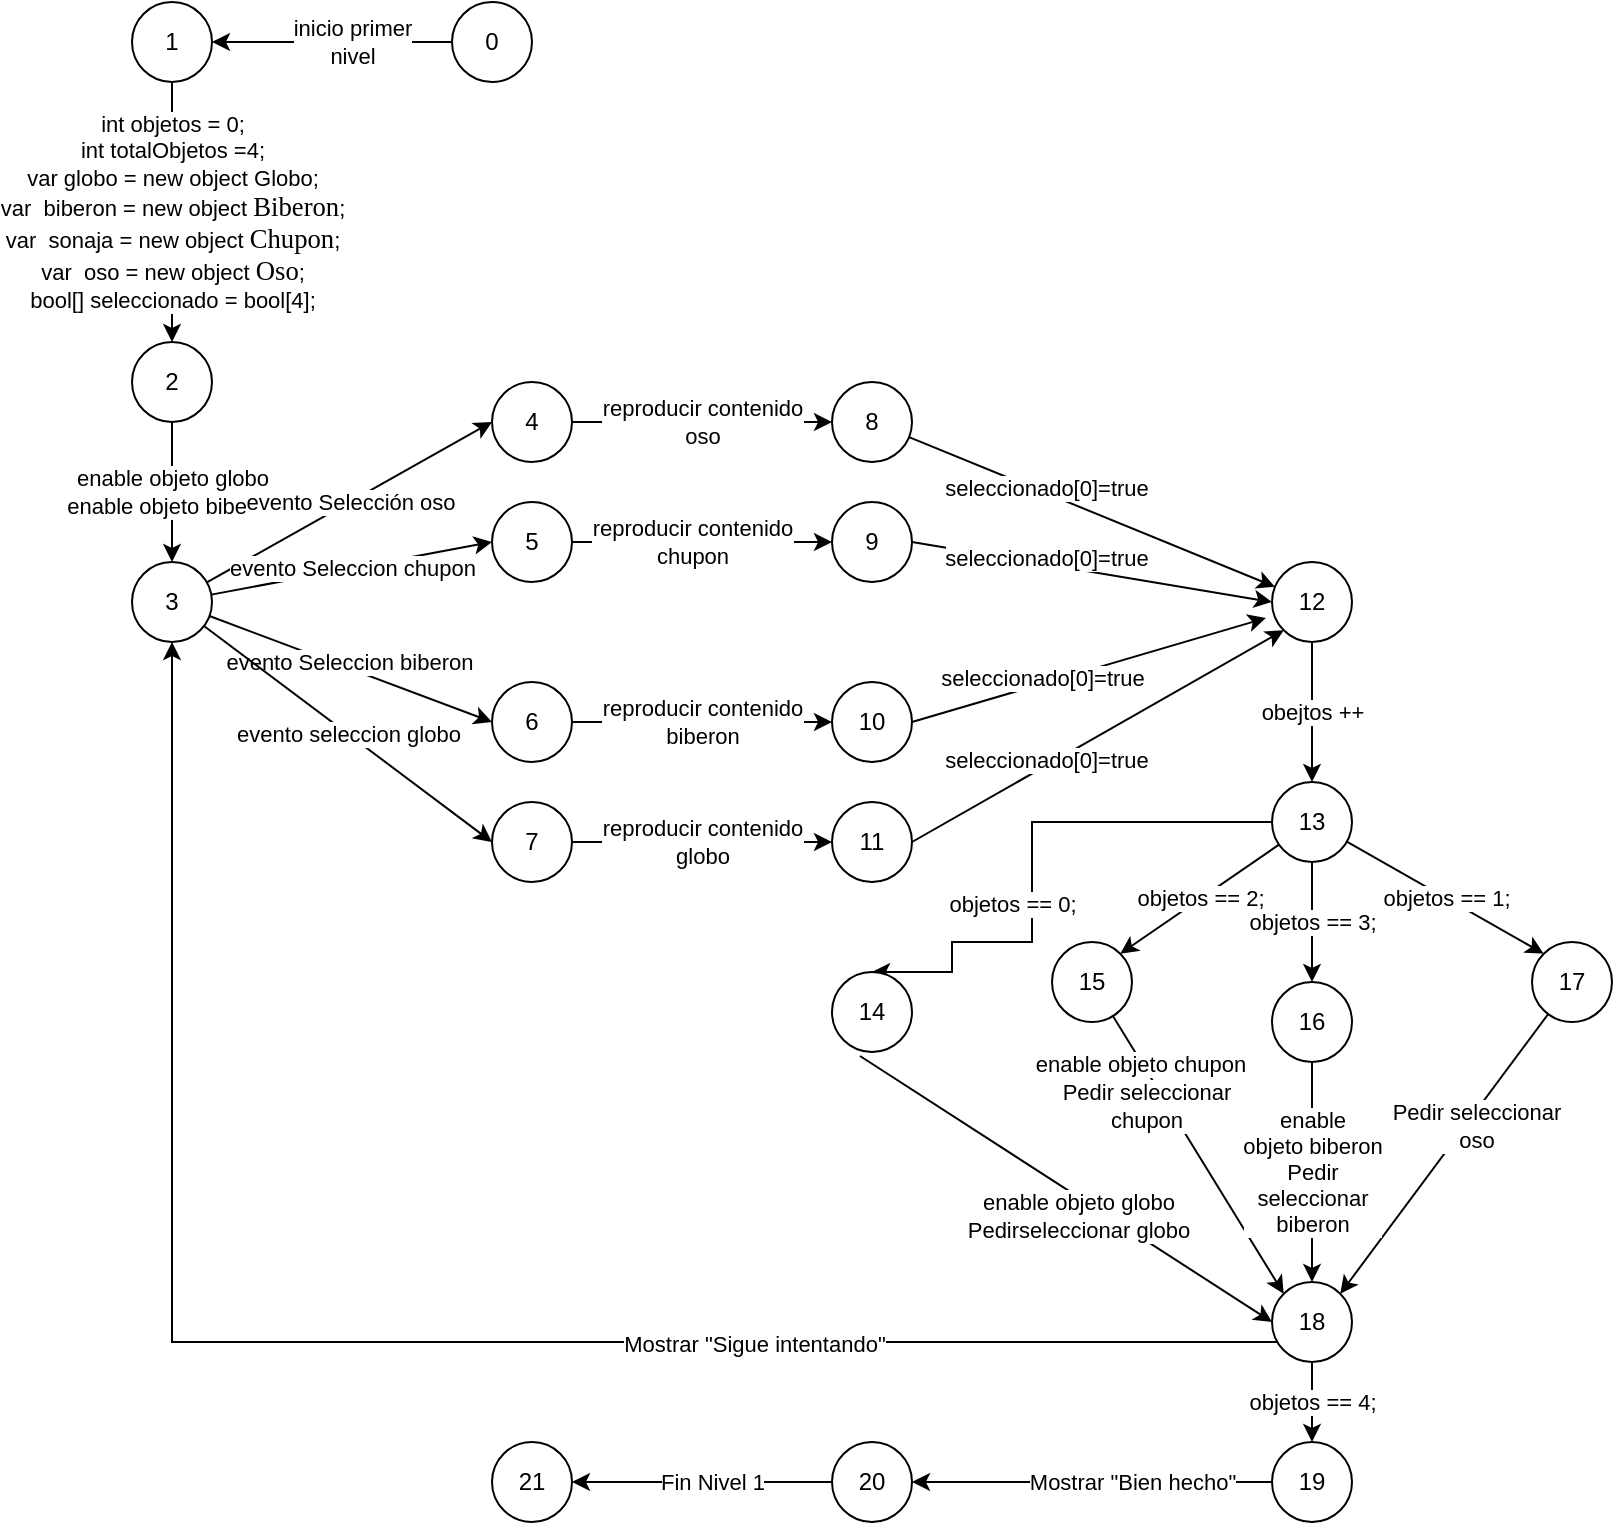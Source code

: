 <mxfile>
    <diagram id="K7zrEvCK596EJoeQmPqT" name="Page-1">
        <mxGraphModel dx="1060" dy="516" grid="1" gridSize="10" guides="1" tooltips="1" connect="1" arrows="1" fold="1" page="1" pageScale="1" pageWidth="827" pageHeight="1169" math="0" shadow="0">
            <root>
                <mxCell id="0"/>
                <mxCell id="1" parent="0"/>
                <mxCell id="5NDpW_lBINnjD9rPaOJI-3" value="int objetos = 0;&lt;br&gt;int totalObjetos =4;&lt;br&gt;var globo = new object Globo;&lt;br&gt;var&amp;nbsp; biberon = new object&amp;nbsp;&lt;span id=&quot;docs-internal-guid-bed3e04a-7fff-10f9-2f48-ff0e256e0e4b&quot;&gt;&lt;span style=&quot;font-size: 10pt ; font-family: &amp;#34;times&amp;#34; , serif ; background-color: transparent ; vertical-align: baseline&quot;&gt;Biberon&lt;/span&gt;&lt;/span&gt;;&lt;br&gt;var&amp;nbsp; sonaja = new object &lt;font face=&quot;times, serif&quot;&gt;&lt;span style=&quot;font-size: 13.333px&quot;&gt;Chupon&lt;/span&gt;&lt;/font&gt;;&lt;br&gt;var&amp;nbsp; oso = new object&amp;nbsp;&lt;span id=&quot;docs-internal-guid-bed3e04a-7fff-10f9-2f48-ff0e256e0e4b&quot;&gt;&lt;span style=&quot;font-size: 10pt ; font-family: &amp;#34;times&amp;#34; , serif ; background-color: transparent ; vertical-align: baseline&quot;&gt;Oso&lt;/span&gt;&lt;/span&gt;;&lt;br&gt;bool[] seleccionado = bool[4];" style="edgeStyle=orthogonalEdgeStyle;rounded=0;orthogonalLoop=1;jettySize=auto;html=1;entryX=0.5;entryY=0;entryDx=0;entryDy=0;" parent="1" source="5NDpW_lBINnjD9rPaOJI-1" target="5NDpW_lBINnjD9rPaOJI-2" edge="1">
                    <mxGeometry relative="1" as="geometry"/>
                </mxCell>
                <mxCell id="5NDpW_lBINnjD9rPaOJI-1" value="1" style="ellipse;whiteSpace=wrap;html=1;aspect=fixed;" parent="1" vertex="1">
                    <mxGeometry x="100" y="100" width="40" height="40" as="geometry"/>
                </mxCell>
                <mxCell id="5NDpW_lBINnjD9rPaOJI-36" value="enable objeto globo&lt;br&gt;enable objeto biberon" style="edgeStyle=orthogonalEdgeStyle;rounded=0;orthogonalLoop=1;jettySize=auto;html=1;" parent="1" source="5NDpW_lBINnjD9rPaOJI-2" target="5NDpW_lBINnjD9rPaOJI-4" edge="1">
                    <mxGeometry relative="1" as="geometry"/>
                </mxCell>
                <mxCell id="5NDpW_lBINnjD9rPaOJI-2" value="2" style="ellipse;whiteSpace=wrap;html=1;aspect=fixed;" parent="1" vertex="1">
                    <mxGeometry x="100" y="270" width="40" height="40" as="geometry"/>
                </mxCell>
                <mxCell id="5NDpW_lBINnjD9rPaOJI-38" value="evento Selección oso" style="rounded=0;orthogonalLoop=1;jettySize=auto;html=1;entryX=0;entryY=0.5;entryDx=0;entryDy=0;" parent="1" edge="1">
                    <mxGeometry relative="1" as="geometry">
                        <mxPoint x="137.432" y="390.195" as="sourcePoint"/>
                        <mxPoint x="280" y="310" as="targetPoint"/>
                    </mxGeometry>
                </mxCell>
                <mxCell id="5NDpW_lBINnjD9rPaOJI-39" value="evento Seleccion chupon" style="rounded=0;orthogonalLoop=1;jettySize=auto;html=1;entryX=0;entryY=0.5;entryDx=0;entryDy=0;" parent="1" source="5NDpW_lBINnjD9rPaOJI-4" target="5NDpW_lBINnjD9rPaOJI-26" edge="1">
                    <mxGeometry relative="1" as="geometry"/>
                </mxCell>
                <mxCell id="5NDpW_lBINnjD9rPaOJI-40" value="evento Seleccion biberon&amp;nbsp;" style="rounded=0;orthogonalLoop=1;jettySize=auto;html=1;entryX=0;entryY=0.5;entryDx=0;entryDy=0;" parent="1" source="5NDpW_lBINnjD9rPaOJI-4" target="5NDpW_lBINnjD9rPaOJI-13" edge="1">
                    <mxGeometry x="-0.008" y="4" relative="1" as="geometry">
                        <mxPoint as="offset"/>
                    </mxGeometry>
                </mxCell>
                <mxCell id="5NDpW_lBINnjD9rPaOJI-41" value="evento seleccion globo" style="rounded=0;orthogonalLoop=1;jettySize=auto;html=1;entryX=0;entryY=0.5;entryDx=0;entryDy=0;" parent="1" source="5NDpW_lBINnjD9rPaOJI-4" target="5NDpW_lBINnjD9rPaOJI-16" edge="1">
                    <mxGeometry relative="1" as="geometry"/>
                </mxCell>
                <mxCell id="5NDpW_lBINnjD9rPaOJI-4" value="3" style="ellipse;whiteSpace=wrap;html=1;aspect=fixed;" parent="1" vertex="1">
                    <mxGeometry x="100" y="380" width="40" height="40" as="geometry"/>
                </mxCell>
                <mxCell id="5NDpW_lBINnjD9rPaOJI-42" value="reproducir contenido&lt;br&gt;oso" style="edgeStyle=none;rounded=0;orthogonalLoop=1;jettySize=auto;html=1;entryX=0;entryY=0.5;entryDx=0;entryDy=0;" parent="1" source="5NDpW_lBINnjD9rPaOJI-8" target="5NDpW_lBINnjD9rPaOJI-25" edge="1">
                    <mxGeometry relative="1" as="geometry"/>
                </mxCell>
                <mxCell id="5NDpW_lBINnjD9rPaOJI-8" value="4" style="ellipse;whiteSpace=wrap;html=1;aspect=fixed;" parent="1" vertex="1">
                    <mxGeometry x="280" y="290" width="40" height="40" as="geometry"/>
                </mxCell>
                <mxCell id="5NDpW_lBINnjD9rPaOJI-44" value="reproducir contenido&lt;br&gt;biberon" style="edgeStyle=none;rounded=0;orthogonalLoop=1;jettySize=auto;html=1;entryX=0;entryY=0.5;entryDx=0;entryDy=0;" parent="1" source="5NDpW_lBINnjD9rPaOJI-13" target="5NDpW_lBINnjD9rPaOJI-19" edge="1">
                    <mxGeometry relative="1" as="geometry"/>
                </mxCell>
                <mxCell id="5NDpW_lBINnjD9rPaOJI-13" value="6" style="ellipse;whiteSpace=wrap;html=1;aspect=fixed;" parent="1" vertex="1">
                    <mxGeometry x="280" y="440" width="40" height="40" as="geometry"/>
                </mxCell>
                <mxCell id="5NDpW_lBINnjD9rPaOJI-14" value="9" style="ellipse;whiteSpace=wrap;html=1;aspect=fixed;" parent="1" vertex="1">
                    <mxGeometry x="450" y="350" width="40" height="40" as="geometry"/>
                </mxCell>
                <mxCell id="5NDpW_lBINnjD9rPaOJI-45" value="reproducir contenido &lt;br&gt;globo" style="edgeStyle=none;rounded=0;orthogonalLoop=1;jettySize=auto;html=1;entryX=0;entryY=0.5;entryDx=0;entryDy=0;" parent="1" source="5NDpW_lBINnjD9rPaOJI-16" target="5NDpW_lBINnjD9rPaOJI-23" edge="1">
                    <mxGeometry relative="1" as="geometry"/>
                </mxCell>
                <mxCell id="5NDpW_lBINnjD9rPaOJI-16" value="7" style="ellipse;whiteSpace=wrap;html=1;aspect=fixed;" parent="1" vertex="1">
                    <mxGeometry x="280" y="500" width="40" height="40" as="geometry"/>
                </mxCell>
                <mxCell id="5NDpW_lBINnjD9rPaOJI-56" style="edgeStyle=none;rounded=0;orthogonalLoop=1;jettySize=auto;html=1;entryX=1;entryY=0;entryDx=0;entryDy=0;" parent="1" source="5NDpW_lBINnjD9rPaOJI-17" target="5NDpW_lBINnjD9rPaOJI-24" edge="1">
                    <mxGeometry relative="1" as="geometry"/>
                </mxCell>
                <mxCell id="iPIs3-i2ElNaRHTesmu4-25" value="Pedir seleccionar&lt;br&gt;oso" style="edgeLabel;html=1;align=center;verticalAlign=middle;resizable=0;points=[];" parent="5NDpW_lBINnjD9rPaOJI-56" vertex="1" connectable="0">
                    <mxGeometry x="-0.235" y="4" relative="1" as="geometry">
                        <mxPoint as="offset"/>
                    </mxGeometry>
                </mxCell>
                <mxCell id="5NDpW_lBINnjD9rPaOJI-57" value="Pedir seleccionar&lt;br&gt;chupon" style="edgeStyle=none;rounded=0;orthogonalLoop=1;jettySize=auto;html=1;entryX=0;entryY=0;entryDx=0;entryDy=0;" parent="1" source="5NDpW_lBINnjD9rPaOJI-18" target="5NDpW_lBINnjD9rPaOJI-24" edge="1">
                    <mxGeometry x="-0.422" y="-9" relative="1" as="geometry">
                        <mxPoint as="offset"/>
                    </mxGeometry>
                </mxCell>
                <mxCell id="iPIs3-i2ElNaRHTesmu4-26" value="enable objeto chupon" style="edgeLabel;html=1;align=center;verticalAlign=middle;resizable=0;points=[];" parent="5NDpW_lBINnjD9rPaOJI-57" vertex="1" connectable="0">
                    <mxGeometry x="-0.663" y="-1" relative="1" as="geometry">
                        <mxPoint as="offset"/>
                    </mxGeometry>
                </mxCell>
                <mxCell id="5NDpW_lBINnjD9rPaOJI-18" value="15" style="ellipse;whiteSpace=wrap;html=1;aspect=fixed;" parent="1" vertex="1">
                    <mxGeometry x="560" y="570" width="40" height="40" as="geometry"/>
                </mxCell>
                <mxCell id="5NDpW_lBINnjD9rPaOJI-19" value="10" style="ellipse;whiteSpace=wrap;html=1;aspect=fixed;" parent="1" vertex="1">
                    <mxGeometry x="450" y="440" width="40" height="40" as="geometry"/>
                </mxCell>
                <mxCell id="iPIs3-i2ElNaRHTesmu4-16" value="enable &lt;br&gt;objeto biberon&lt;br&gt;Pedir &lt;br&gt;seleccionar &lt;br&gt;biberon" style="edgeStyle=none;rounded=0;orthogonalLoop=1;jettySize=auto;html=1;" parent="1" source="5NDpW_lBINnjD9rPaOJI-20" target="5NDpW_lBINnjD9rPaOJI-24" edge="1">
                    <mxGeometry relative="1" as="geometry"/>
                </mxCell>
                <mxCell id="5NDpW_lBINnjD9rPaOJI-20" value="16" style="ellipse;whiteSpace=wrap;html=1;aspect=fixed;" parent="1" vertex="1">
                    <mxGeometry x="670" y="590" width="40" height="40" as="geometry"/>
                </mxCell>
                <mxCell id="5NDpW_lBINnjD9rPaOJI-51" value="objetos == 1;" style="rounded=0;orthogonalLoop=1;jettySize=auto;html=1;entryX=0;entryY=0;entryDx=0;entryDy=0;" parent="1" source="5NDpW_lBINnjD9rPaOJI-21" target="5NDpW_lBINnjD9rPaOJI-17" edge="1">
                    <mxGeometry relative="1" as="geometry"/>
                </mxCell>
                <mxCell id="5NDpW_lBINnjD9rPaOJI-53" value="objetos == 2;" style="edgeStyle=none;rounded=0;orthogonalLoop=1;jettySize=auto;html=1;entryX=1;entryY=0;entryDx=0;entryDy=0;" parent="1" source="5NDpW_lBINnjD9rPaOJI-21" target="5NDpW_lBINnjD9rPaOJI-18" edge="1">
                    <mxGeometry relative="1" as="geometry"/>
                </mxCell>
                <mxCell id="5NDpW_lBINnjD9rPaOJI-54" value="objetos == 3;" style="edgeStyle=none;rounded=0;orthogonalLoop=1;jettySize=auto;html=1;entryX=0.5;entryY=0;entryDx=0;entryDy=0;" parent="1" source="5NDpW_lBINnjD9rPaOJI-21" target="5NDpW_lBINnjD9rPaOJI-20" edge="1">
                    <mxGeometry relative="1" as="geometry"/>
                </mxCell>
                <mxCell id="5NDpW_lBINnjD9rPaOJI-61" value="objetos == 0;" style="edgeStyle=orthogonalEdgeStyle;rounded=0;orthogonalLoop=1;jettySize=auto;html=1;entryX=0.5;entryY=0;entryDx=0;entryDy=0;" parent="1" source="5NDpW_lBINnjD9rPaOJI-21" target="iPIs3-i2ElNaRHTesmu4-19" edge="1">
                    <mxGeometry x="0.167" y="-10" relative="1" as="geometry">
                        <Array as="points">
                            <mxPoint x="550" y="510"/>
                            <mxPoint x="550" y="570"/>
                            <mxPoint x="510" y="570"/>
                        </Array>
                        <mxPoint x="540" y="580" as="targetPoint"/>
                        <mxPoint as="offset"/>
                    </mxGeometry>
                </mxCell>
                <mxCell id="5NDpW_lBINnjD9rPaOJI-21" value="13" style="ellipse;whiteSpace=wrap;html=1;aspect=fixed;" parent="1" vertex="1">
                    <mxGeometry x="670" y="490" width="40" height="40" as="geometry"/>
                </mxCell>
                <mxCell id="5NDpW_lBINnjD9rPaOJI-23" value="11" style="ellipse;whiteSpace=wrap;html=1;aspect=fixed;" parent="1" vertex="1">
                    <mxGeometry x="450" y="500" width="40" height="40" as="geometry"/>
                </mxCell>
                <mxCell id="5NDpW_lBINnjD9rPaOJI-65" value="objetos == 4;" style="edgeStyle=orthogonalEdgeStyle;rounded=0;orthogonalLoop=1;jettySize=auto;html=1;entryX=0.5;entryY=0;entryDx=0;entryDy=0;" parent="1" source="5NDpW_lBINnjD9rPaOJI-24" target="5NDpW_lBINnjD9rPaOJI-66" edge="1">
                    <mxGeometry relative="1" as="geometry">
                        <mxPoint x="510" y="810" as="targetPoint"/>
                        <Array as="points"/>
                    </mxGeometry>
                </mxCell>
                <mxCell id="iPIs3-i2ElNaRHTesmu4-17" style="edgeStyle=orthogonalEdgeStyle;rounded=0;orthogonalLoop=1;jettySize=auto;html=1;entryX=0.5;entryY=1;entryDx=0;entryDy=0;" parent="1" source="5NDpW_lBINnjD9rPaOJI-24" target="5NDpW_lBINnjD9rPaOJI-4" edge="1">
                    <mxGeometry relative="1" as="geometry">
                        <Array as="points">
                            <mxPoint x="120" y="770"/>
                        </Array>
                    </mxGeometry>
                </mxCell>
                <mxCell id="5" value="&lt;font style=&quot;font-size: 11px&quot;&gt;Mostrar &quot;Sigue intentando&quot;&lt;/font&gt;" style="edgeLabel;html=1;align=center;verticalAlign=middle;resizable=0;points=[];" vertex="1" connectable="0" parent="iPIs3-i2ElNaRHTesmu4-17">
                    <mxGeometry x="-0.42" y="1" relative="1" as="geometry">
                        <mxPoint as="offset"/>
                    </mxGeometry>
                </mxCell>
                <mxCell id="5NDpW_lBINnjD9rPaOJI-24" value="18" style="ellipse;whiteSpace=wrap;html=1;aspect=fixed;" parent="1" vertex="1">
                    <mxGeometry x="670" y="740" width="40" height="40" as="geometry"/>
                </mxCell>
                <mxCell id="iPIs3-i2ElNaRHTesmu4-5" style="edgeStyle=none;rounded=0;orthogonalLoop=1;jettySize=auto;html=1;" parent="1" source="5NDpW_lBINnjD9rPaOJI-25" target="iPIs3-i2ElNaRHTesmu4-3" edge="1">
                    <mxGeometry relative="1" as="geometry"/>
                </mxCell>
                <mxCell id="iPIs3-i2ElNaRHTesmu4-6" value="seleccionado[0]=true" style="edgeLabel;html=1;align=center;verticalAlign=middle;resizable=0;points=[];" parent="iPIs3-i2ElNaRHTesmu4-5" vertex="1" connectable="0">
                    <mxGeometry x="-0.263" y="3" relative="1" as="geometry">
                        <mxPoint as="offset"/>
                    </mxGeometry>
                </mxCell>
                <mxCell id="5NDpW_lBINnjD9rPaOJI-25" value="8" style="ellipse;whiteSpace=wrap;html=1;aspect=fixed;" parent="1" vertex="1">
                    <mxGeometry x="450" y="290" width="40" height="40" as="geometry"/>
                </mxCell>
                <mxCell id="5NDpW_lBINnjD9rPaOJI-43" style="edgeStyle=none;rounded=0;orthogonalLoop=1;jettySize=auto;html=1;entryX=0;entryY=0.5;entryDx=0;entryDy=0;" parent="1" source="5NDpW_lBINnjD9rPaOJI-26" target="5NDpW_lBINnjD9rPaOJI-14" edge="1">
                    <mxGeometry relative="1" as="geometry"/>
                </mxCell>
                <mxCell id="iPIs3-i2ElNaRHTesmu4-1" value="reproducir contenido&lt;br&gt;chupon" style="edgeLabel;html=1;align=center;verticalAlign=middle;resizable=0;points=[];" parent="5NDpW_lBINnjD9rPaOJI-43" vertex="1" connectable="0">
                    <mxGeometry x="-0.292" y="1" relative="1" as="geometry">
                        <mxPoint x="14" y="1" as="offset"/>
                    </mxGeometry>
                </mxCell>
                <mxCell id="5NDpW_lBINnjD9rPaOJI-26" value="5" style="ellipse;whiteSpace=wrap;html=1;aspect=fixed;" parent="1" vertex="1">
                    <mxGeometry x="280" y="350" width="40" height="40" as="geometry"/>
                </mxCell>
                <mxCell id="5NDpW_lBINnjD9rPaOJI-33" value="" style="edgeStyle=orthogonalEdgeStyle;rounded=0;orthogonalLoop=1;jettySize=auto;html=1;entryX=1;entryY=0.5;entryDx=0;entryDy=0;" parent="1" source="5NDpW_lBINnjD9rPaOJI-32" target="5NDpW_lBINnjD9rPaOJI-1" edge="1">
                    <mxGeometry relative="1" as="geometry">
                        <mxPoint x="190" y="90" as="targetPoint"/>
                        <Array as="points">
                            <mxPoint x="210" y="120"/>
                            <mxPoint x="210" y="120"/>
                        </Array>
                    </mxGeometry>
                </mxCell>
                <mxCell id="iPIs3-i2ElNaRHTesmu4-34" value="inicio primer&lt;br&gt;nivel" style="edgeLabel;html=1;align=center;verticalAlign=middle;resizable=0;points=[];" parent="5NDpW_lBINnjD9rPaOJI-33" vertex="1" connectable="0">
                    <mxGeometry x="-0.267" y="-1" relative="1" as="geometry">
                        <mxPoint x="-6" y="1" as="offset"/>
                    </mxGeometry>
                </mxCell>
                <mxCell id="5NDpW_lBINnjD9rPaOJI-32" value="0" style="ellipse;whiteSpace=wrap;html=1;aspect=fixed;" parent="1" vertex="1">
                    <mxGeometry x="260" y="100" width="40" height="40" as="geometry"/>
                </mxCell>
                <mxCell id="5NDpW_lBINnjD9rPaOJI-37" style="edgeStyle=orthogonalEdgeStyle;rounded=0;orthogonalLoop=1;jettySize=auto;html=1;exitX=0.5;exitY=1;exitDx=0;exitDy=0;" parent="1" source="5NDpW_lBINnjD9rPaOJI-26" target="5NDpW_lBINnjD9rPaOJI-26" edge="1">
                    <mxGeometry relative="1" as="geometry"/>
                </mxCell>
                <mxCell id="iPIs3-i2ElNaRHTesmu4-29" style="edgeStyle=orthogonalEdgeStyle;rounded=0;orthogonalLoop=1;jettySize=auto;html=1;" parent="1" source="5NDpW_lBINnjD9rPaOJI-66" target="iPIs3-i2ElNaRHTesmu4-28" edge="1">
                    <mxGeometry relative="1" as="geometry"/>
                </mxCell>
                <mxCell id="iPIs3-i2ElNaRHTesmu4-30" value="Mostrar &quot;Bien hecho&quot;" style="edgeLabel;html=1;align=center;verticalAlign=middle;resizable=0;points=[];" parent="iPIs3-i2ElNaRHTesmu4-29" vertex="1" connectable="0">
                    <mxGeometry x="-0.3" relative="1" as="geometry">
                        <mxPoint x="-7" as="offset"/>
                    </mxGeometry>
                </mxCell>
                <mxCell id="5NDpW_lBINnjD9rPaOJI-66" value="19" style="ellipse;whiteSpace=wrap;html=1;aspect=fixed;" parent="1" vertex="1">
                    <mxGeometry x="670" y="820" width="40" height="40" as="geometry"/>
                </mxCell>
                <mxCell id="iPIs3-i2ElNaRHTesmu4-13" value="obejtos ++" style="edgeStyle=none;rounded=0;orthogonalLoop=1;jettySize=auto;html=1;entryX=0.5;entryY=0;entryDx=0;entryDy=0;" parent="1" source="iPIs3-i2ElNaRHTesmu4-3" target="5NDpW_lBINnjD9rPaOJI-21" edge="1">
                    <mxGeometry relative="1" as="geometry"/>
                </mxCell>
                <mxCell id="iPIs3-i2ElNaRHTesmu4-3" value="12" style="ellipse;whiteSpace=wrap;html=1;aspect=fixed;" parent="1" vertex="1">
                    <mxGeometry x="670" y="380" width="40" height="40" as="geometry"/>
                </mxCell>
                <mxCell id="iPIs3-i2ElNaRHTesmu4-7" style="edgeStyle=none;rounded=0;orthogonalLoop=1;jettySize=auto;html=1;exitX=1;exitY=0.5;exitDx=0;exitDy=0;entryX=0;entryY=0.5;entryDx=0;entryDy=0;" parent="1" source="5NDpW_lBINnjD9rPaOJI-14" target="iPIs3-i2ElNaRHTesmu4-3" edge="1">
                    <mxGeometry relative="1" as="geometry">
                        <mxPoint x="497.738" y="329.239" as="sourcePoint"/>
                        <mxPoint x="660" y="421" as="targetPoint"/>
                    </mxGeometry>
                </mxCell>
                <mxCell id="iPIs3-i2ElNaRHTesmu4-8" value="seleccionado[0]=true" style="edgeLabel;html=1;align=center;verticalAlign=middle;resizable=0;points=[];" parent="iPIs3-i2ElNaRHTesmu4-7" vertex="1" connectable="0">
                    <mxGeometry x="-0.263" y="3" relative="1" as="geometry">
                        <mxPoint as="offset"/>
                    </mxGeometry>
                </mxCell>
                <mxCell id="iPIs3-i2ElNaRHTesmu4-9" style="edgeStyle=none;rounded=0;orthogonalLoop=1;jettySize=auto;html=1;exitX=1;exitY=0.5;exitDx=0;exitDy=0;entryX=-0.075;entryY=0.7;entryDx=0;entryDy=0;entryPerimeter=0;" parent="1" source="5NDpW_lBINnjD9rPaOJI-19" target="iPIs3-i2ElNaRHTesmu4-3" edge="1">
                    <mxGeometry relative="1" as="geometry">
                        <mxPoint x="507.738" y="339.239" as="sourcePoint"/>
                        <mxPoint x="658" y="418" as="targetPoint"/>
                    </mxGeometry>
                </mxCell>
                <mxCell id="iPIs3-i2ElNaRHTesmu4-10" value="seleccionado[0]=true" style="edgeLabel;html=1;align=center;verticalAlign=middle;resizable=0;points=[];" parent="iPIs3-i2ElNaRHTesmu4-9" vertex="1" connectable="0">
                    <mxGeometry x="-0.263" y="3" relative="1" as="geometry">
                        <mxPoint as="offset"/>
                    </mxGeometry>
                </mxCell>
                <mxCell id="iPIs3-i2ElNaRHTesmu4-11" style="edgeStyle=none;rounded=0;orthogonalLoop=1;jettySize=auto;html=1;exitX=1;exitY=0.5;exitDx=0;exitDy=0;entryX=0;entryY=1;entryDx=0;entryDy=0;" parent="1" source="5NDpW_lBINnjD9rPaOJI-23" target="iPIs3-i2ElNaRHTesmu4-3" edge="1">
                    <mxGeometry relative="1" as="geometry">
                        <mxPoint x="517.738" y="349.239" as="sourcePoint"/>
                        <mxPoint x="692.283" y="440.72" as="targetPoint"/>
                    </mxGeometry>
                </mxCell>
                <mxCell id="iPIs3-i2ElNaRHTesmu4-12" value="seleccionado[0]=true" style="edgeLabel;html=1;align=center;verticalAlign=middle;resizable=0;points=[];" parent="iPIs3-i2ElNaRHTesmu4-11" vertex="1" connectable="0">
                    <mxGeometry x="-0.263" y="3" relative="1" as="geometry">
                        <mxPoint as="offset"/>
                    </mxGeometry>
                </mxCell>
                <mxCell id="5NDpW_lBINnjD9rPaOJI-17" value="17" style="ellipse;whiteSpace=wrap;html=1;aspect=fixed;" parent="1" vertex="1">
                    <mxGeometry x="800" y="570" width="40" height="40" as="geometry"/>
                </mxCell>
                <mxCell id="iPIs3-i2ElNaRHTesmu4-19" value="14" style="ellipse;whiteSpace=wrap;html=1;aspect=fixed;" parent="1" vertex="1">
                    <mxGeometry x="450" y="585" width="40" height="40" as="geometry"/>
                </mxCell>
                <mxCell id="iPIs3-i2ElNaRHTesmu4-32" style="edgeStyle=orthogonalEdgeStyle;rounded=0;orthogonalLoop=1;jettySize=auto;html=1;entryX=1;entryY=0.5;entryDx=0;entryDy=0;" parent="1" source="iPIs3-i2ElNaRHTesmu4-28" target="iPIs3-i2ElNaRHTesmu4-31" edge="1">
                    <mxGeometry relative="1" as="geometry"/>
                </mxCell>
                <mxCell id="iPIs3-i2ElNaRHTesmu4-33" value="Fin Nivel 1" style="edgeLabel;html=1;align=center;verticalAlign=middle;resizable=0;points=[];" parent="iPIs3-i2ElNaRHTesmu4-32" vertex="1" connectable="0">
                    <mxGeometry x="0.222" y="-2" relative="1" as="geometry">
                        <mxPoint x="19" y="2" as="offset"/>
                    </mxGeometry>
                </mxCell>
                <mxCell id="iPIs3-i2ElNaRHTesmu4-28" value="20" style="ellipse;whiteSpace=wrap;html=1;aspect=fixed;" parent="1" vertex="1">
                    <mxGeometry x="450" y="820" width="40" height="40" as="geometry"/>
                </mxCell>
                <mxCell id="iPIs3-i2ElNaRHTesmu4-31" value="21" style="ellipse;whiteSpace=wrap;html=1;aspect=fixed;" parent="1" vertex="1">
                    <mxGeometry x="280" y="820" width="40" height="40" as="geometry"/>
                </mxCell>
                <mxCell id="3" value="&lt;font style=&quot;font-size: 11px&quot;&gt;enable objeto globo&lt;br&gt;Pedirseleccionar globo&lt;/font&gt;" style="edgeStyle=none;rounded=0;orthogonalLoop=1;jettySize=auto;html=1;exitX=0.35;exitY=1.05;exitDx=0;exitDy=0;exitPerimeter=0;entryX=0;entryY=0.5;entryDx=0;entryDy=0;" edge="1" parent="1" source="iPIs3-i2ElNaRHTesmu4-19" target="5NDpW_lBINnjD9rPaOJI-24">
                    <mxGeometry x="0.102" y="-8" relative="1" as="geometry">
                        <mxPoint as="offset"/>
                        <mxPoint x="299.998" y="600.002" as="sourcePoint"/>
                        <mxPoint x="500" y="710" as="targetPoint"/>
                    </mxGeometry>
                </mxCell>
            </root>
        </mxGraphModel>
    </diagram>
</mxfile>